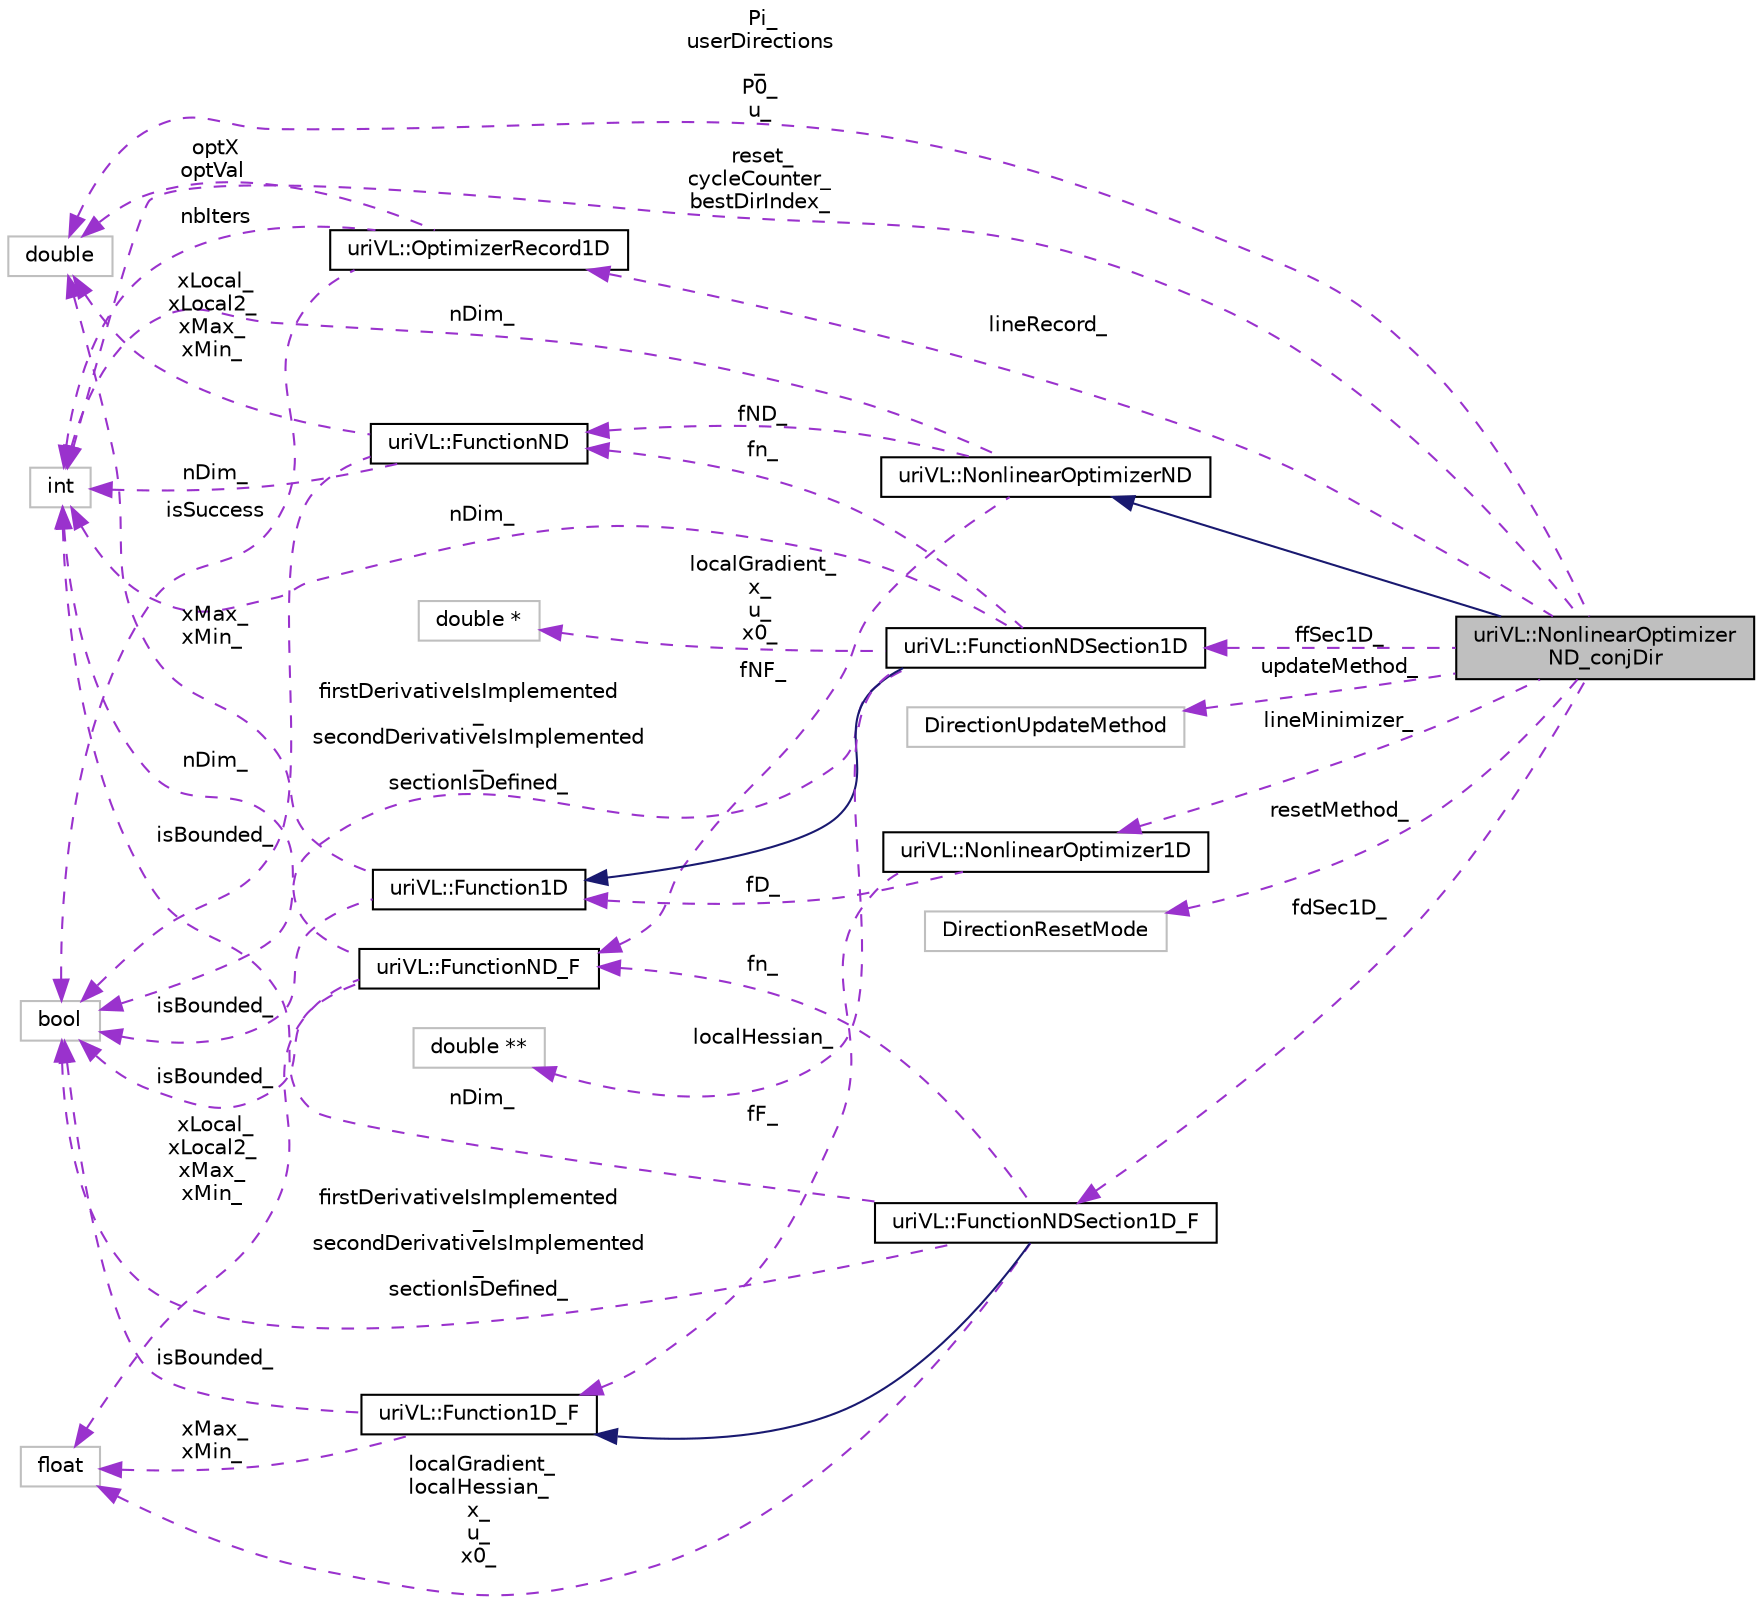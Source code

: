 digraph "uriVL::NonlinearOptimizerND_conjDir"
{
  edge [fontname="Helvetica",fontsize="10",labelfontname="Helvetica",labelfontsize="10"];
  node [fontname="Helvetica",fontsize="10",shape=record];
  rankdir="LR";
  Node1 [label="uriVL::NonlinearOptimizer\lND_conjDir",height=0.2,width=0.4,color="black", fillcolor="grey75", style="filled", fontcolor="black"];
  Node2 -> Node1 [dir="back",color="midnightblue",fontsize="10",style="solid",fontname="Helvetica"];
  Node2 [label="uriVL::NonlinearOptimizerND",height=0.2,width=0.4,color="black", fillcolor="white", style="filled",URL="$classuriVL_1_1NonlinearOptimizerND.html",tooltip="Pure virtual parent class for all n-dimensional optimizers. "];
  Node3 -> Node2 [dir="back",color="darkorchid3",fontsize="10",style="dashed",label=" fNF_" ,fontname="Helvetica"];
  Node3 [label="uriVL::FunctionND_F",height=0.2,width=0.4,color="black", fillcolor="white", style="filled",URL="$classuriVL_1_1FunctionND__F.html",tooltip="Pure virtual parent class for all n-dimensional functions. "];
  Node4 -> Node3 [dir="back",color="darkorchid3",fontsize="10",style="dashed",label=" xLocal_\nxLocal2_\nxMax_\nxMin_" ,fontname="Helvetica"];
  Node4 [label="float",height=0.2,width=0.4,color="grey75", fillcolor="white", style="filled"];
  Node5 -> Node3 [dir="back",color="darkorchid3",fontsize="10",style="dashed",label=" nDim_" ,fontname="Helvetica"];
  Node5 [label="int",height=0.2,width=0.4,color="grey75", fillcolor="white", style="filled"];
  Node6 -> Node3 [dir="back",color="darkorchid3",fontsize="10",style="dashed",label=" isBounded_" ,fontname="Helvetica"];
  Node6 [label="bool",height=0.2,width=0.4,color="grey75", fillcolor="white", style="filled"];
  Node5 -> Node2 [dir="back",color="darkorchid3",fontsize="10",style="dashed",label=" nDim_" ,fontname="Helvetica"];
  Node7 -> Node2 [dir="back",color="darkorchid3",fontsize="10",style="dashed",label=" fND_" ,fontname="Helvetica"];
  Node7 [label="uriVL::FunctionND",height=0.2,width=0.4,color="black", fillcolor="white", style="filled",URL="$classuriVL_1_1FunctionND.html",tooltip="Pure virtual parent class for all n-dimensional functions. "];
  Node8 -> Node7 [dir="back",color="darkorchid3",fontsize="10",style="dashed",label=" xLocal_\nxLocal2_\nxMax_\nxMin_" ,fontname="Helvetica"];
  Node8 [label="double",height=0.2,width=0.4,color="grey75", fillcolor="white", style="filled"];
  Node5 -> Node7 [dir="back",color="darkorchid3",fontsize="10",style="dashed",label=" nDim_" ,fontname="Helvetica"];
  Node6 -> Node7 [dir="back",color="darkorchid3",fontsize="10",style="dashed",label=" isBounded_" ,fontname="Helvetica"];
  Node9 -> Node1 [dir="back",color="darkorchid3",fontsize="10",style="dashed",label=" ffSec1D_" ,fontname="Helvetica"];
  Node9 [label="uriVL::FunctionNDSection1D",height=0.2,width=0.4,color="black", fillcolor="white", style="filled",URL="$classuriVL_1_1FunctionNDSection1D.html",tooltip="Class defining a 1D section of an n-dimensional function. "];
  Node10 -> Node9 [dir="back",color="midnightblue",fontsize="10",style="solid",fontname="Helvetica"];
  Node10 [label="uriVL::Function1D",height=0.2,width=0.4,color="black", fillcolor="white", style="filled",URL="$classuriVL_1_1Function1D.html",tooltip="Pure virtual parent class for all 1-dimensional functions. "];
  Node8 -> Node10 [dir="back",color="darkorchid3",fontsize="10",style="dashed",label=" xMax_\nxMin_" ,fontname="Helvetica"];
  Node6 -> Node10 [dir="back",color="darkorchid3",fontsize="10",style="dashed",label=" isBounded_" ,fontname="Helvetica"];
  Node11 -> Node9 [dir="back",color="darkorchid3",fontsize="10",style="dashed",label=" localGradient_\nx_\nu_\nx0_" ,fontname="Helvetica"];
  Node11 [label="double *",height=0.2,width=0.4,color="grey75", fillcolor="white", style="filled"];
  Node5 -> Node9 [dir="back",color="darkorchid3",fontsize="10",style="dashed",label=" nDim_" ,fontname="Helvetica"];
  Node6 -> Node9 [dir="back",color="darkorchid3",fontsize="10",style="dashed",label=" firstDerivativeIsImplemented\l_\nsecondDerivativeIsImplemented\l_\nsectionIsDefined_" ,fontname="Helvetica"];
  Node12 -> Node9 [dir="back",color="darkorchid3",fontsize="10",style="dashed",label=" localHessian_" ,fontname="Helvetica"];
  Node12 [label="double **",height=0.2,width=0.4,color="grey75", fillcolor="white", style="filled"];
  Node7 -> Node9 [dir="back",color="darkorchid3",fontsize="10",style="dashed",label=" fn_" ,fontname="Helvetica"];
  Node8 -> Node1 [dir="back",color="darkorchid3",fontsize="10",style="dashed",label=" Pi_\nuserDirections\l_\nP0_\nu_" ,fontname="Helvetica"];
  Node13 -> Node1 [dir="back",color="darkorchid3",fontsize="10",style="dashed",label=" lineRecord_" ,fontname="Helvetica"];
  Node13 [label="uriVL::OptimizerRecord1D",height=0.2,width=0.4,color="black", fillcolor="white", style="filled",URL="$classuriVL_1_1OptimizerRecord1D.html",tooltip="A simple structure to hold the results of a 1D optimization process. "];
  Node8 -> Node13 [dir="back",color="darkorchid3",fontsize="10",style="dashed",label=" optX\noptVal" ,fontname="Helvetica"];
  Node5 -> Node13 [dir="back",color="darkorchid3",fontsize="10",style="dashed",label=" nbIters" ,fontname="Helvetica"];
  Node6 -> Node13 [dir="back",color="darkorchid3",fontsize="10",style="dashed",label=" isSuccess" ,fontname="Helvetica"];
  Node14 -> Node1 [dir="back",color="darkorchid3",fontsize="10",style="dashed",label=" updateMethod_" ,fontname="Helvetica"];
  Node14 [label="DirectionUpdateMethod",height=0.2,width=0.4,color="grey75", fillcolor="white", style="filled"];
  Node15 -> Node1 [dir="back",color="darkorchid3",fontsize="10",style="dashed",label=" lineMinimizer_" ,fontname="Helvetica"];
  Node15 [label="uriVL::NonlinearOptimizer1D",height=0.2,width=0.4,color="black", fillcolor="white", style="filled",URL="$classuriVL_1_1NonlinearOptimizer1D.html",tooltip="Pure virtual parent class for all 1-dimensional optimizers Its subclasses will actually implement an ..."];
  Node10 -> Node15 [dir="back",color="darkorchid3",fontsize="10",style="dashed",label=" fD_" ,fontname="Helvetica"];
  Node16 -> Node15 [dir="back",color="darkorchid3",fontsize="10",style="dashed",label=" fF_" ,fontname="Helvetica"];
  Node16 [label="uriVL::Function1D_F",height=0.2,width=0.4,color="black", fillcolor="white", style="filled",URL="$classuriVL_1_1Function1D__F.html",tooltip="Pure virtual parent class for all 1-dimensional functions. "];
  Node4 -> Node16 [dir="back",color="darkorchid3",fontsize="10",style="dashed",label=" xMax_\nxMin_" ,fontname="Helvetica"];
  Node6 -> Node16 [dir="back",color="darkorchid3",fontsize="10",style="dashed",label=" isBounded_" ,fontname="Helvetica"];
  Node5 -> Node1 [dir="back",color="darkorchid3",fontsize="10",style="dashed",label=" reset_\ncycleCounter_\nbestDirIndex_" ,fontname="Helvetica"];
  Node17 -> Node1 [dir="back",color="darkorchid3",fontsize="10",style="dashed",label=" resetMethod_" ,fontname="Helvetica"];
  Node17 [label="DirectionResetMode",height=0.2,width=0.4,color="grey75", fillcolor="white", style="filled"];
  Node18 -> Node1 [dir="back",color="darkorchid3",fontsize="10",style="dashed",label=" fdSec1D_" ,fontname="Helvetica"];
  Node18 [label="uriVL::FunctionNDSection1D_F",height=0.2,width=0.4,color="black", fillcolor="white", style="filled",URL="$classuriVL_1_1FunctionNDSection1D__F.html",tooltip="Class defining a 1D section of an n-dimensional function. "];
  Node16 -> Node18 [dir="back",color="midnightblue",fontsize="10",style="solid",fontname="Helvetica"];
  Node4 -> Node18 [dir="back",color="darkorchid3",fontsize="10",style="dashed",label=" localGradient_\nlocalHessian_\nx_\nu_\nx0_" ,fontname="Helvetica"];
  Node3 -> Node18 [dir="back",color="darkorchid3",fontsize="10",style="dashed",label=" fn_" ,fontname="Helvetica"];
  Node5 -> Node18 [dir="back",color="darkorchid3",fontsize="10",style="dashed",label=" nDim_" ,fontname="Helvetica"];
  Node6 -> Node18 [dir="back",color="darkorchid3",fontsize="10",style="dashed",label=" firstDerivativeIsImplemented\l_\nsecondDerivativeIsImplemented\l_\nsectionIsDefined_" ,fontname="Helvetica"];
}
